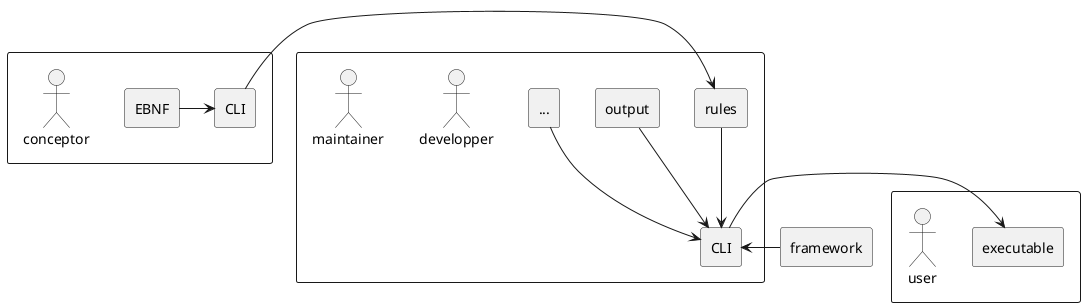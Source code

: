 @startuml

skinparam monochrome true

rectangle {
  rectangle "EBNF" as ebnf
  rectangle "CLI" as cli1
  actor "conceptor" as conceptor
}
rectangle {
  rectangle "rules" as rules
  rectangle "output" as output
  rectangle "..." as other
  rectangle "CLI" as cli2
  actor "developper" as developper
  actor "maintainer" as maintainer
}
rectangle {
  rectangle "executable" as exe
  actor "user" as user
}
rectangle "framework" as framework

ebnf -> cli1
cli1 -> rules
rules --> cli2
output --> cli2
other --> cli2
framework -> cli2
cli2 -> exe

@enduml
